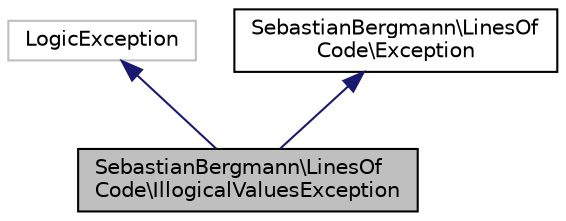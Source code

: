 digraph "SebastianBergmann\LinesOfCode\IllogicalValuesException"
{
  edge [fontname="Helvetica",fontsize="10",labelfontname="Helvetica",labelfontsize="10"];
  node [fontname="Helvetica",fontsize="10",shape=record];
  Node0 [label="SebastianBergmann\\LinesOf\lCode\\IllogicalValuesException",height=0.2,width=0.4,color="black", fillcolor="grey75", style="filled", fontcolor="black"];
  Node1 -> Node0 [dir="back",color="midnightblue",fontsize="10",style="solid",fontname="Helvetica"];
  Node1 [label="LogicException",height=0.2,width=0.4,color="grey75", fillcolor="white", style="filled"];
  Node2 -> Node0 [dir="back",color="midnightblue",fontsize="10",style="solid",fontname="Helvetica"];
  Node2 [label="SebastianBergmann\\LinesOf\lCode\\Exception",height=0.2,width=0.4,color="black", fillcolor="white", style="filled",URL="$interfaceSebastianBergmann_1_1LinesOfCode_1_1Exception.html"];
}
